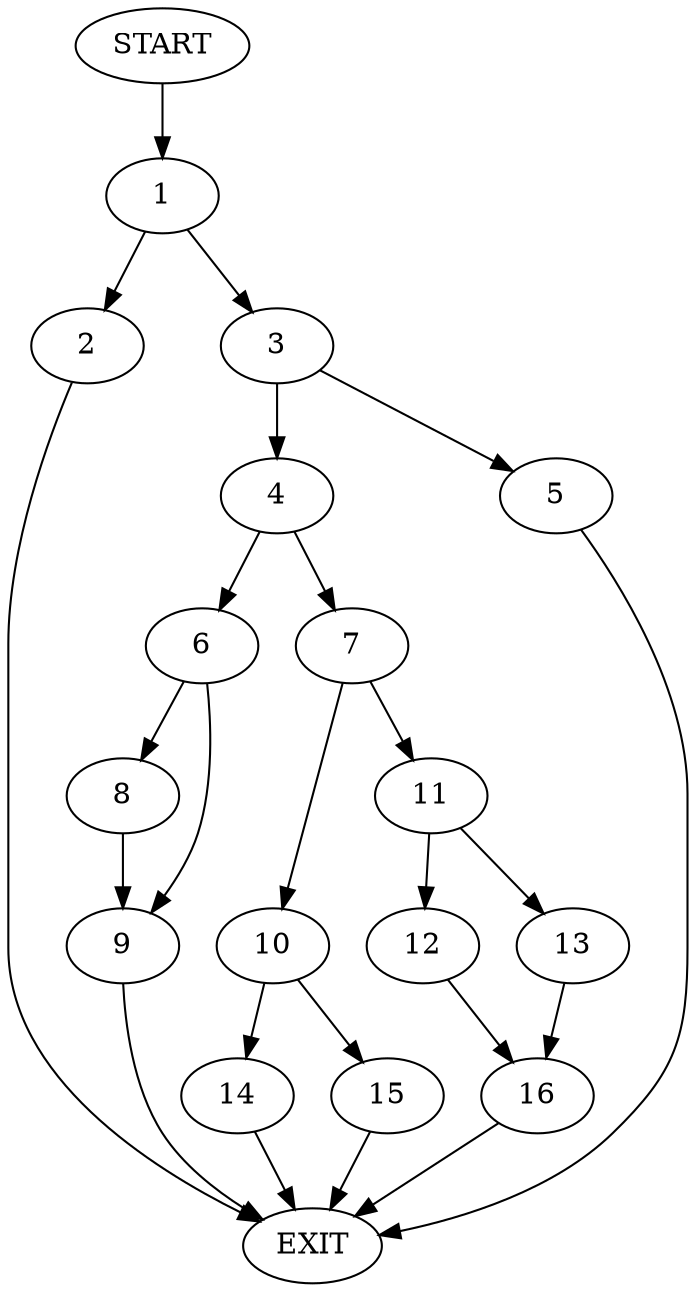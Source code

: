 digraph {
0 [label="START"]
17 [label="EXIT"]
0 -> 1
1 -> 2
1 -> 3
2 -> 17
3 -> 4
3 -> 5
4 -> 6
4 -> 7
5 -> 17
6 -> 8
6 -> 9
7 -> 10
7 -> 11
8 -> 9
9 -> 17
11 -> 12
11 -> 13
10 -> 14
10 -> 15
13 -> 16
12 -> 16
16 -> 17
15 -> 17
14 -> 17
}

